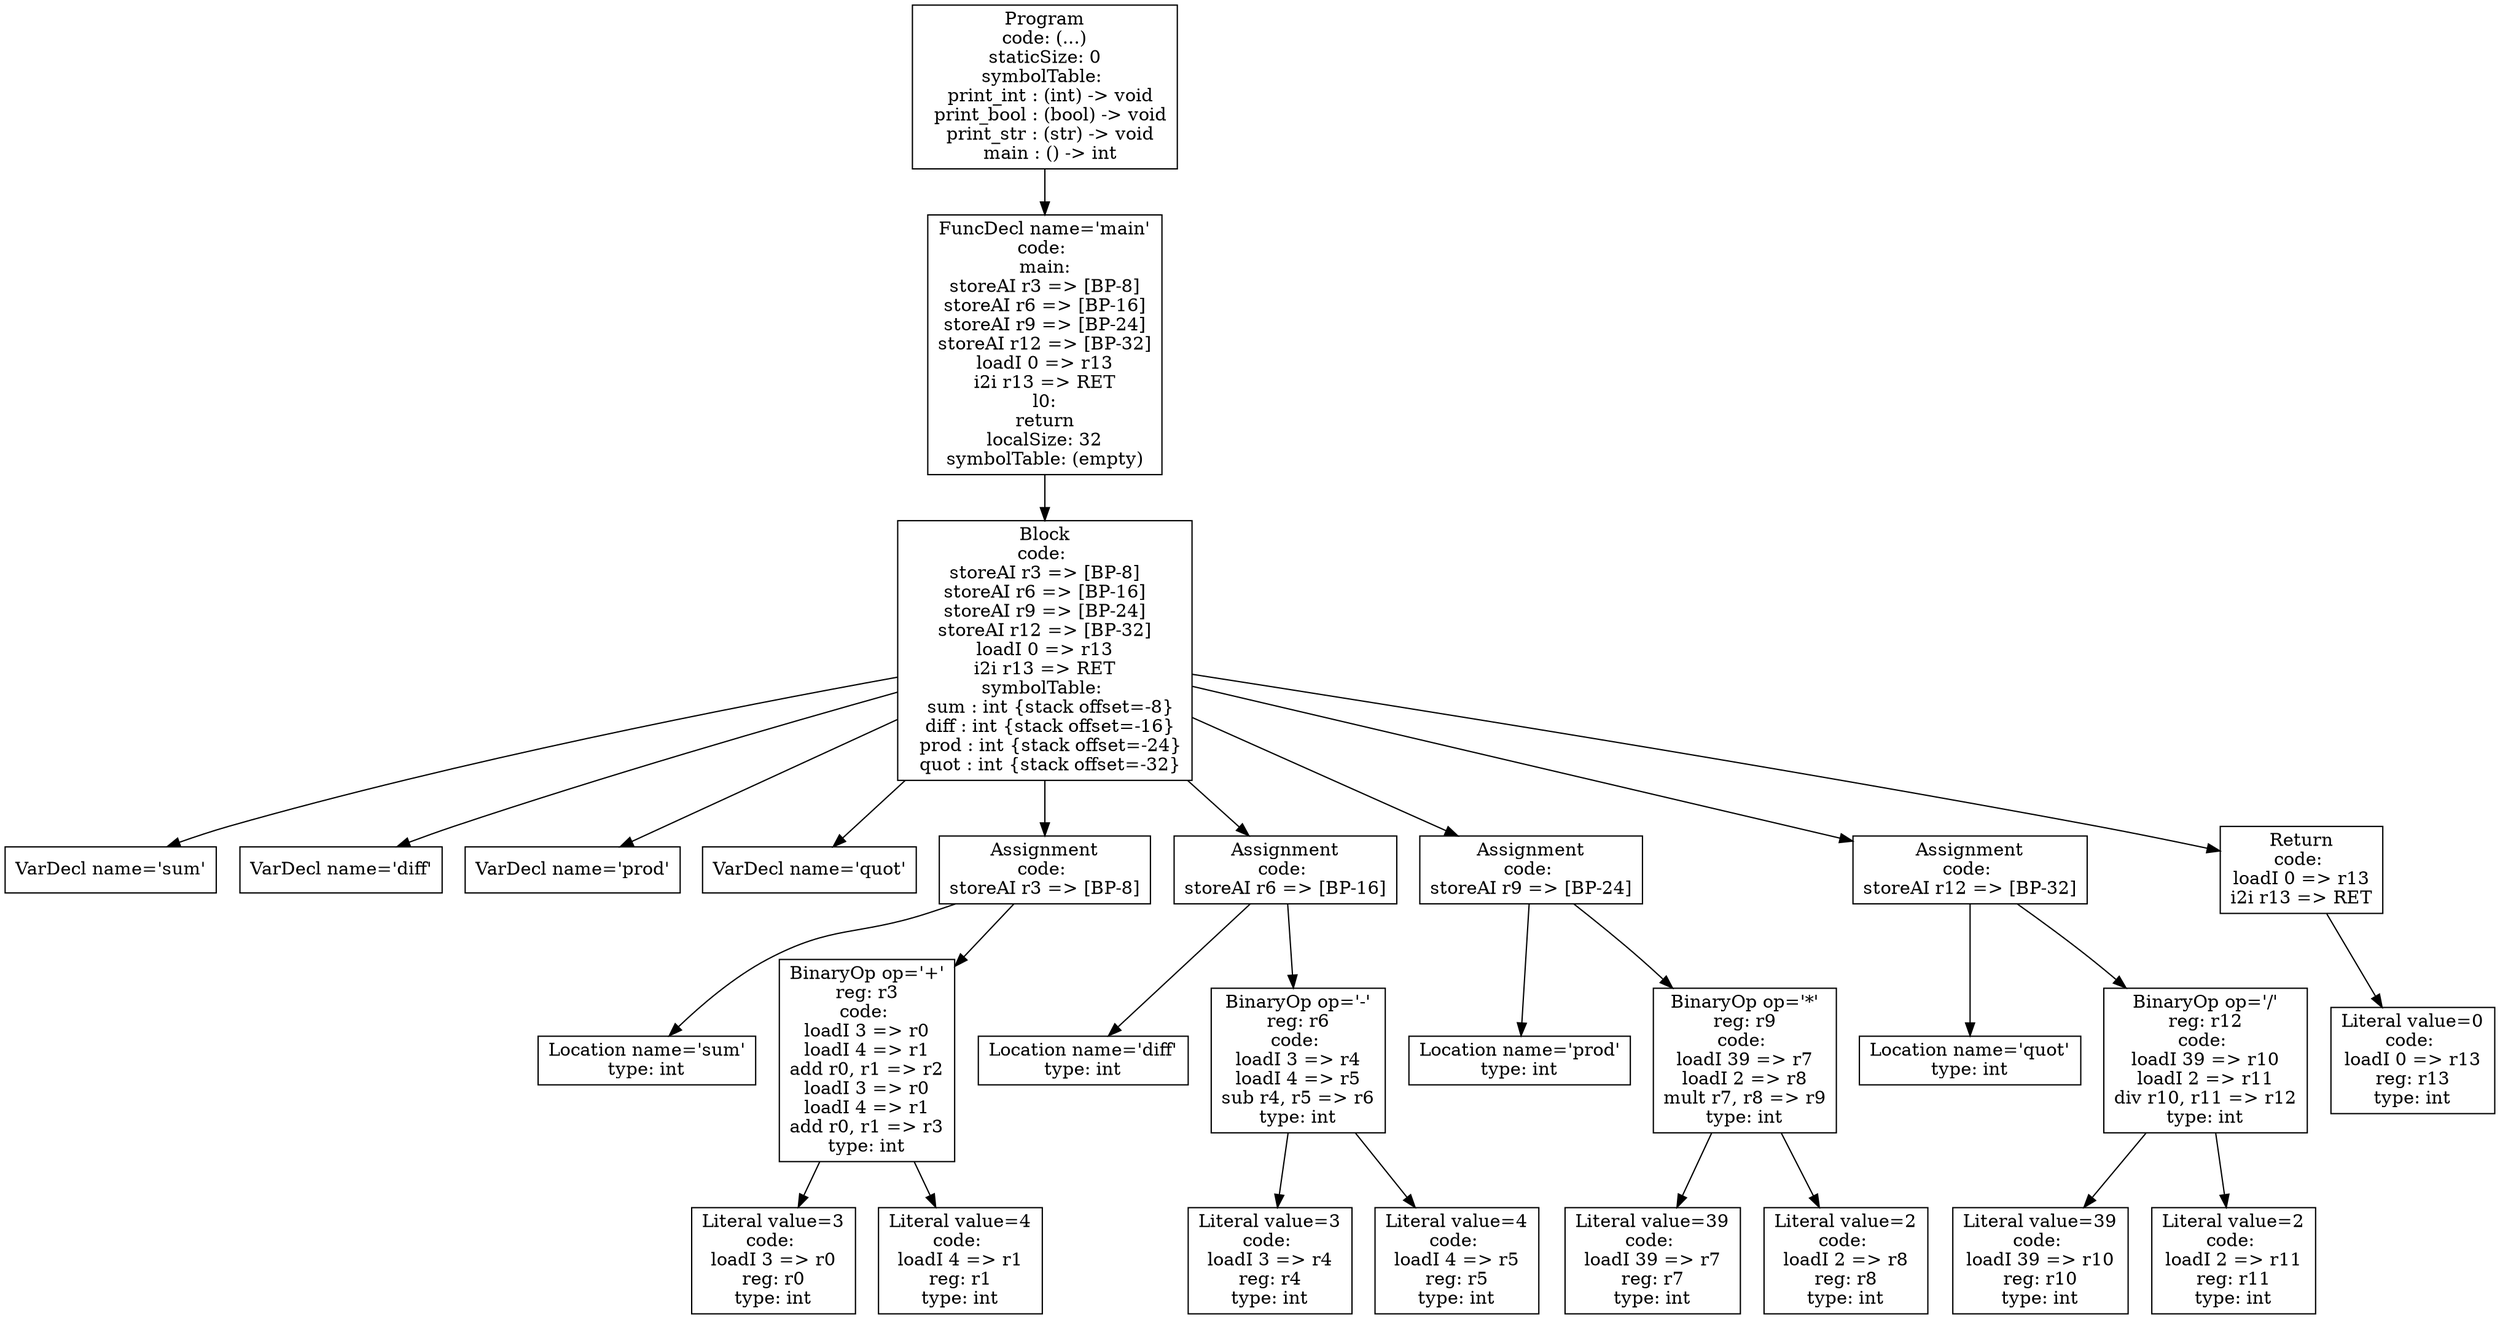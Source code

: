 digraph AST {
3 [shape=box, label="VarDecl name='sum'"];
4 [shape=box, label="VarDecl name='diff'"];
5 [shape=box, label="VarDecl name='prod'"];
6 [shape=box, label="VarDecl name='quot'"];
8 [shape=box, label="Location name='sum'\ntype: int"];
10 [shape=box, label="Literal value=3\ncode: \nloadI 3 => r0\nreg: r0\ntype: int"];
11 [shape=box, label="Literal value=4\ncode: \nloadI 4 => r1\nreg: r1\ntype: int"];
9 [shape=box, label="BinaryOp op='+'\nreg: r3\ncode: \nloadI 3 => r0\nloadI 4 => r1\nadd r0, r1 => r2\nloadI 3 => r0\nloadI 4 => r1\nadd r0, r1 => r3\ntype: int"];
9 -> 10;
9 -> 11;
7 [shape=box, label="Assignment\ncode: \nstoreAI r3 => [BP-8]"];
7 -> 8;
7 -> 9;
13 [shape=box, label="Location name='diff'\ntype: int"];
15 [shape=box, label="Literal value=3\ncode: \nloadI 3 => r4\nreg: r4\ntype: int"];
16 [shape=box, label="Literal value=4\ncode: \nloadI 4 => r5\nreg: r5\ntype: int"];
14 [shape=box, label="BinaryOp op='-'\nreg: r6\ncode: \nloadI 3 => r4\nloadI 4 => r5\nsub r4, r5 => r6\ntype: int"];
14 -> 15;
14 -> 16;
12 [shape=box, label="Assignment\ncode: \nstoreAI r6 => [BP-16]"];
12 -> 13;
12 -> 14;
18 [shape=box, label="Location name='prod'\ntype: int"];
20 [shape=box, label="Literal value=39\ncode: \nloadI 39 => r7\nreg: r7\ntype: int"];
21 [shape=box, label="Literal value=2\ncode: \nloadI 2 => r8\nreg: r8\ntype: int"];
19 [shape=box, label="BinaryOp op='*'\nreg: r9\ncode: \nloadI 39 => r7\nloadI 2 => r8\nmult r7, r8 => r9\ntype: int"];
19 -> 20;
19 -> 21;
17 [shape=box, label="Assignment\ncode: \nstoreAI r9 => [BP-24]"];
17 -> 18;
17 -> 19;
23 [shape=box, label="Location name='quot'\ntype: int"];
25 [shape=box, label="Literal value=39\ncode: \nloadI 39 => r10\nreg: r10\ntype: int"];
26 [shape=box, label="Literal value=2\ncode: \nloadI 2 => r11\nreg: r11\ntype: int"];
24 [shape=box, label="BinaryOp op='/'\nreg: r12\ncode: \nloadI 39 => r10\nloadI 2 => r11\ndiv r10, r11 => r12\ntype: int"];
24 -> 25;
24 -> 26;
22 [shape=box, label="Assignment\ncode: \nstoreAI r12 => [BP-32]"];
22 -> 23;
22 -> 24;
28 [shape=box, label="Literal value=0\ncode: \nloadI 0 => r13\nreg: r13\ntype: int"];
27 [shape=box, label="Return\ncode: \nloadI 0 => r13\ni2i r13 => RET"];
27 -> 28;
2 [shape=box, label="Block\ncode: \nstoreAI r3 => [BP-8]\nstoreAI r6 => [BP-16]\nstoreAI r9 => [BP-24]\nstoreAI r12 => [BP-32]\nloadI 0 => r13\ni2i r13 => RET\nsymbolTable: \n  sum : int {stack offset=-8}\n  diff : int {stack offset=-16}\n  prod : int {stack offset=-24}\n  quot : int {stack offset=-32}"];
2 -> 3;
2 -> 4;
2 -> 5;
2 -> 6;
2 -> 7;
2 -> 12;
2 -> 17;
2 -> 22;
2 -> 27;
1 [shape=box, label="FuncDecl name='main'\ncode: \nmain:\nstoreAI r3 => [BP-8]\nstoreAI r6 => [BP-16]\nstoreAI r9 => [BP-24]\nstoreAI r12 => [BP-32]\nloadI 0 => r13\ni2i r13 => RET\nl0:\nreturn\nlocalSize: 32\nsymbolTable: (empty)"];
1 -> 2;
0 [shape=box, label="Program\ncode: (...)\nstaticSize: 0\nsymbolTable: \n  print_int : (int) -> void\n  print_bool : (bool) -> void\n  print_str : (str) -> void\n  main : () -> int"];
0 -> 1;
}

